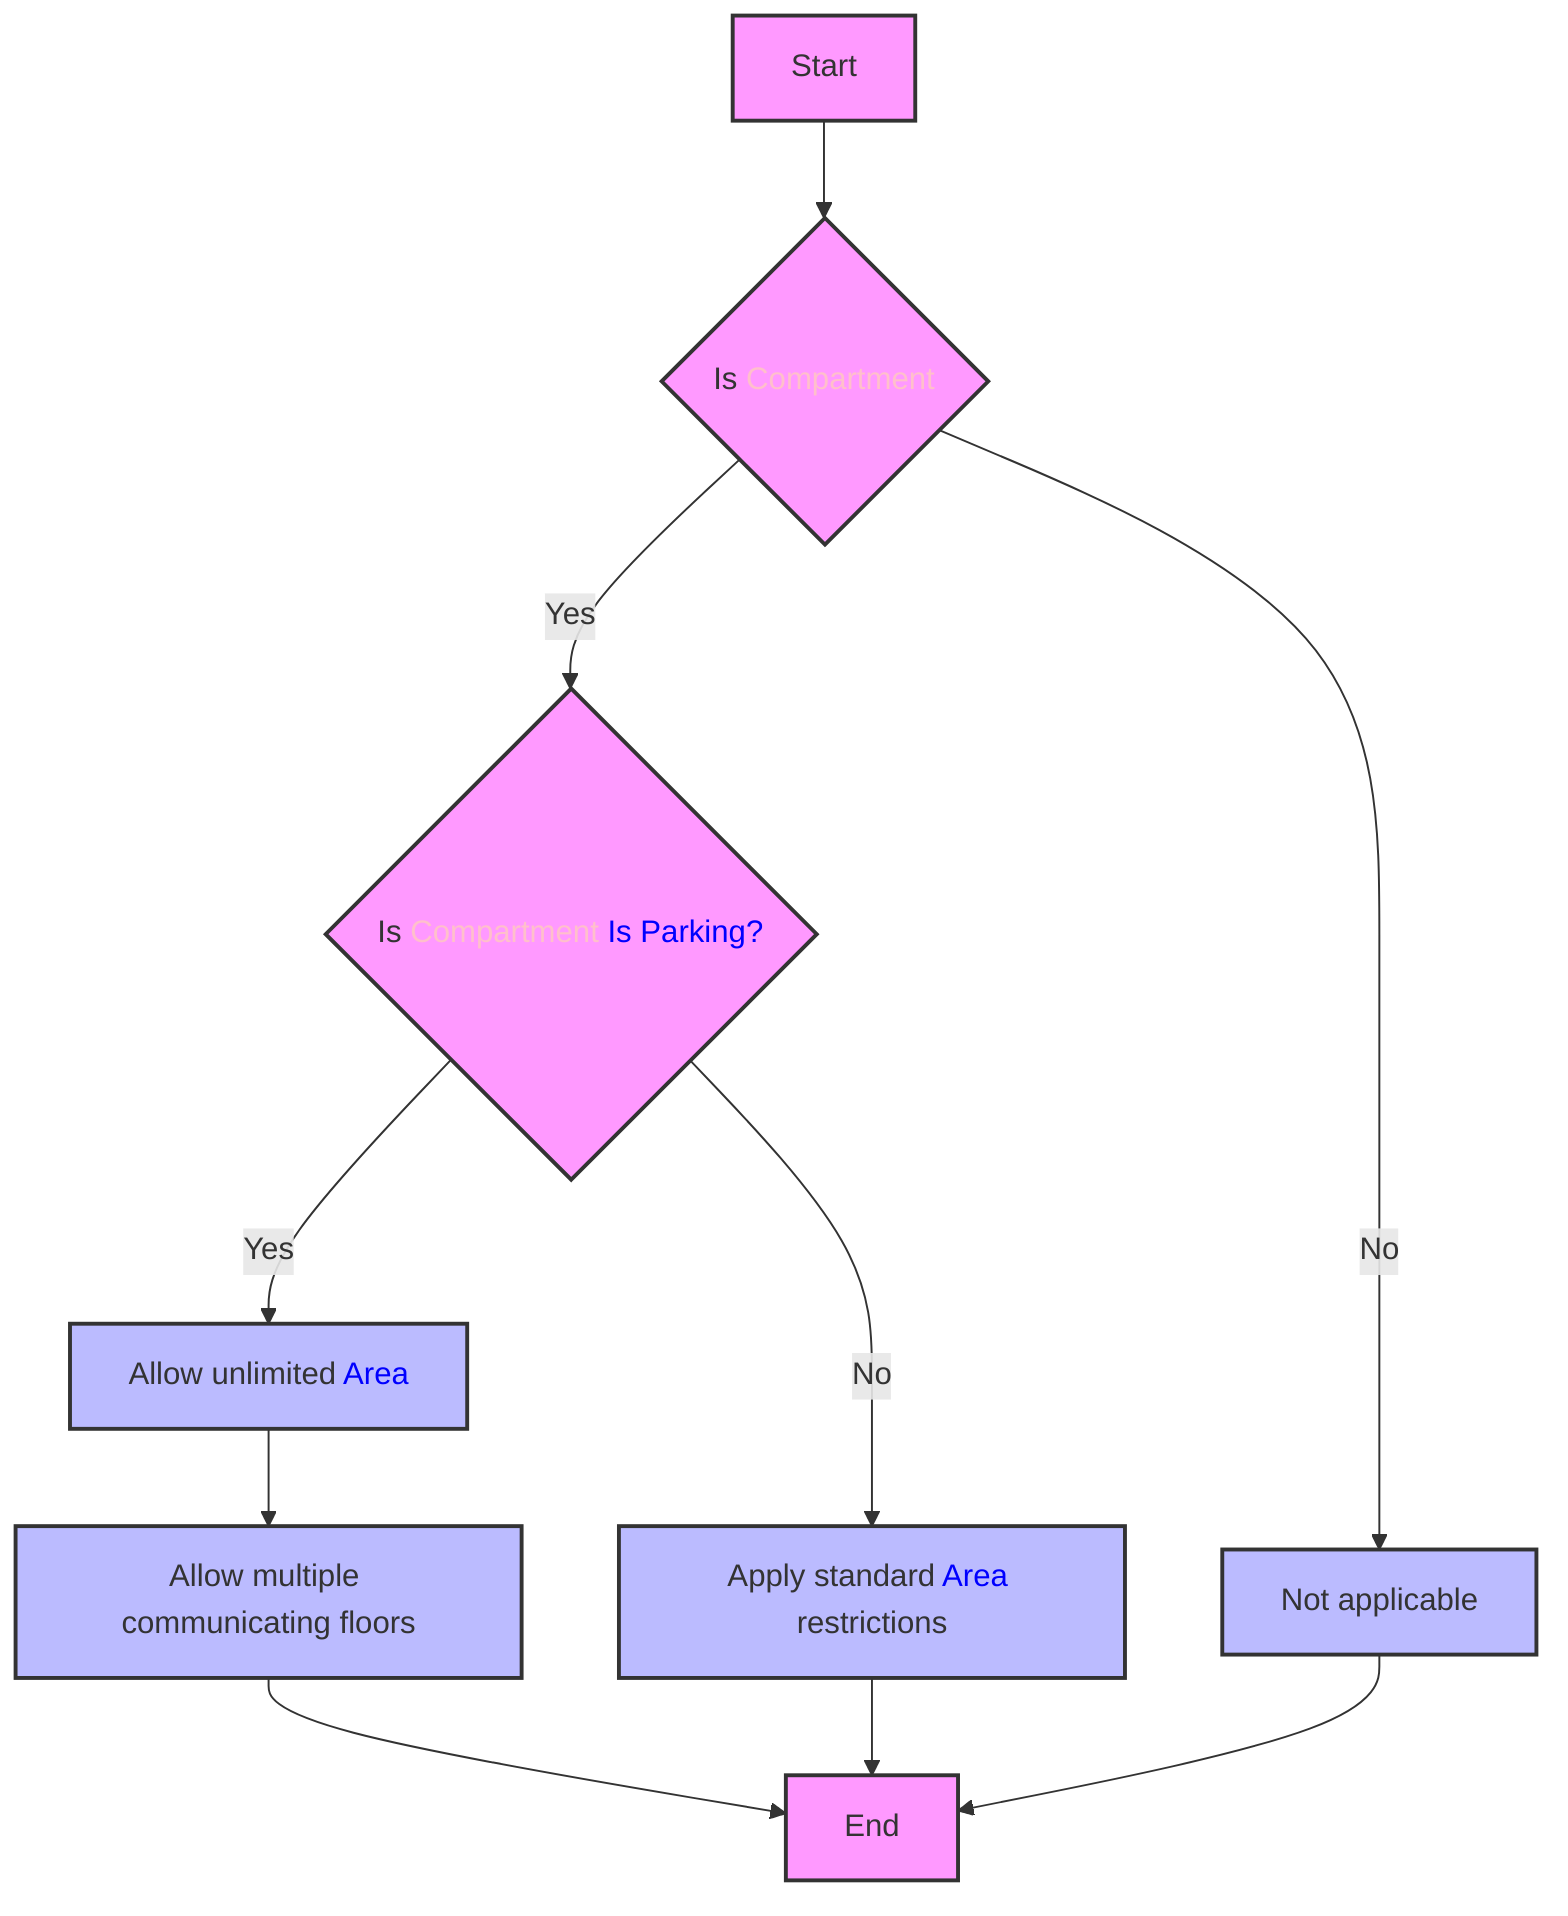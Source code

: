 graph TD
    A[Start] --> B{Is <font color='pink'>Compartment</font>}
    B -->|Yes| C{Is <font color='pink'>Compartment</font> <font color='blue'>Is Parking?</font>}
    C -->|Yes| D[Allow unlimited <font color='blue'>Area</font>]
    C -->|No| E[Apply standard <font color='blue'>Area</font> restrictions]
    B -->|No| F[Not applicable]
    D --> G[Allow multiple communicating floors]
    E --> H[End]
    F --> H
    G --> H

style A fill:#f9f,stroke:#333,stroke-width:2px
style B fill:#f9f,stroke:#333,stroke-width:2px
style C fill:#f9f,stroke:#333,stroke-width:2px
style D fill:#bbf,stroke:#333,stroke-width:2px
style E fill:#bbf,stroke:#333,stroke-width:2px
style F fill:#bbf,stroke:#333,stroke-width:2px
style G fill:#bbf,stroke:#333,stroke-width:2px
style H fill:#f9f,stroke:#333,stroke-width:2px